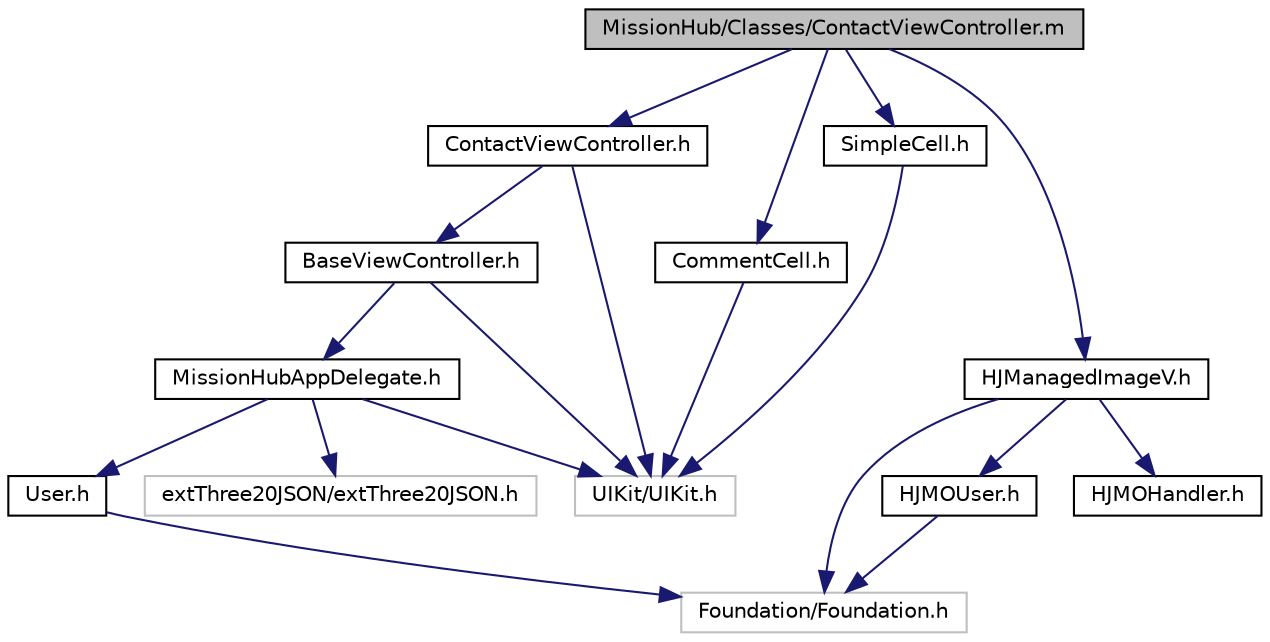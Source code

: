 digraph G
{
  edge [fontname="Helvetica",fontsize="10",labelfontname="Helvetica",labelfontsize="10"];
  node [fontname="Helvetica",fontsize="10",shape=record];
  Node1 [label="MissionHub/Classes/ContactViewController.m",height=0.2,width=0.4,color="black", fillcolor="grey75", style="filled" fontcolor="black"];
  Node1 -> Node2 [color="midnightblue",fontsize="10",style="solid",fontname="Helvetica"];
  Node2 [label="ContactViewController.h",height=0.2,width=0.4,color="black", fillcolor="white", style="filled",URL="$_contact_view_controller_8h.html"];
  Node2 -> Node3 [color="midnightblue",fontsize="10",style="solid",fontname="Helvetica"];
  Node3 [label="UIKit/UIKit.h",height=0.2,width=0.4,color="grey75", fillcolor="white", style="filled"];
  Node2 -> Node4 [color="midnightblue",fontsize="10",style="solid",fontname="Helvetica"];
  Node4 [label="BaseViewController.h",height=0.2,width=0.4,color="black", fillcolor="white", style="filled",URL="$_base_view_controller_8h.html"];
  Node4 -> Node3 [color="midnightblue",fontsize="10",style="solid",fontname="Helvetica"];
  Node4 -> Node5 [color="midnightblue",fontsize="10",style="solid",fontname="Helvetica"];
  Node5 [label="MissionHubAppDelegate.h",height=0.2,width=0.4,color="black", fillcolor="white", style="filled",URL="$_mission_hub_app_delegate_8h.html"];
  Node5 -> Node3 [color="midnightblue",fontsize="10",style="solid",fontname="Helvetica"];
  Node5 -> Node6 [color="midnightblue",fontsize="10",style="solid",fontname="Helvetica"];
  Node6 [label="extThree20JSON/extThree20JSON.h",height=0.2,width=0.4,color="grey75", fillcolor="white", style="filled"];
  Node5 -> Node7 [color="midnightblue",fontsize="10",style="solid",fontname="Helvetica"];
  Node7 [label="User.h",height=0.2,width=0.4,color="black", fillcolor="white", style="filled",URL="$_user_8h.html"];
  Node7 -> Node8 [color="midnightblue",fontsize="10",style="solid",fontname="Helvetica"];
  Node8 [label="Foundation/Foundation.h",height=0.2,width=0.4,color="grey75", fillcolor="white", style="filled"];
  Node1 -> Node9 [color="midnightblue",fontsize="10",style="solid",fontname="Helvetica"];
  Node9 [label="HJManagedImageV.h",height=0.2,width=0.4,color="black", fillcolor="white", style="filled",URL="$_h_j_managed_image_v_8h.html"];
  Node9 -> Node8 [color="midnightblue",fontsize="10",style="solid",fontname="Helvetica"];
  Node9 -> Node10 [color="midnightblue",fontsize="10",style="solid",fontname="Helvetica"];
  Node10 [label="HJMOUser.h",height=0.2,width=0.4,color="black", fillcolor="white", style="filled",URL="$_h_j_m_o_user_8h.html"];
  Node10 -> Node8 [color="midnightblue",fontsize="10",style="solid",fontname="Helvetica"];
  Node9 -> Node11 [color="midnightblue",fontsize="10",style="solid",fontname="Helvetica"];
  Node11 [label="HJMOHandler.h",height=0.2,width=0.4,color="black", fillcolor="white", style="filled",URL="$_h_j_m_o_handler_8h.html"];
  Node1 -> Node12 [color="midnightblue",fontsize="10",style="solid",fontname="Helvetica"];
  Node12 [label="CommentCell.h",height=0.2,width=0.4,color="black", fillcolor="white", style="filled",URL="$_comment_cell_8h.html"];
  Node12 -> Node3 [color="midnightblue",fontsize="10",style="solid",fontname="Helvetica"];
  Node1 -> Node13 [color="midnightblue",fontsize="10",style="solid",fontname="Helvetica"];
  Node13 [label="SimpleCell.h",height=0.2,width=0.4,color="black", fillcolor="white", style="filled",URL="$_simple_cell_8h.html"];
  Node13 -> Node3 [color="midnightblue",fontsize="10",style="solid",fontname="Helvetica"];
}
